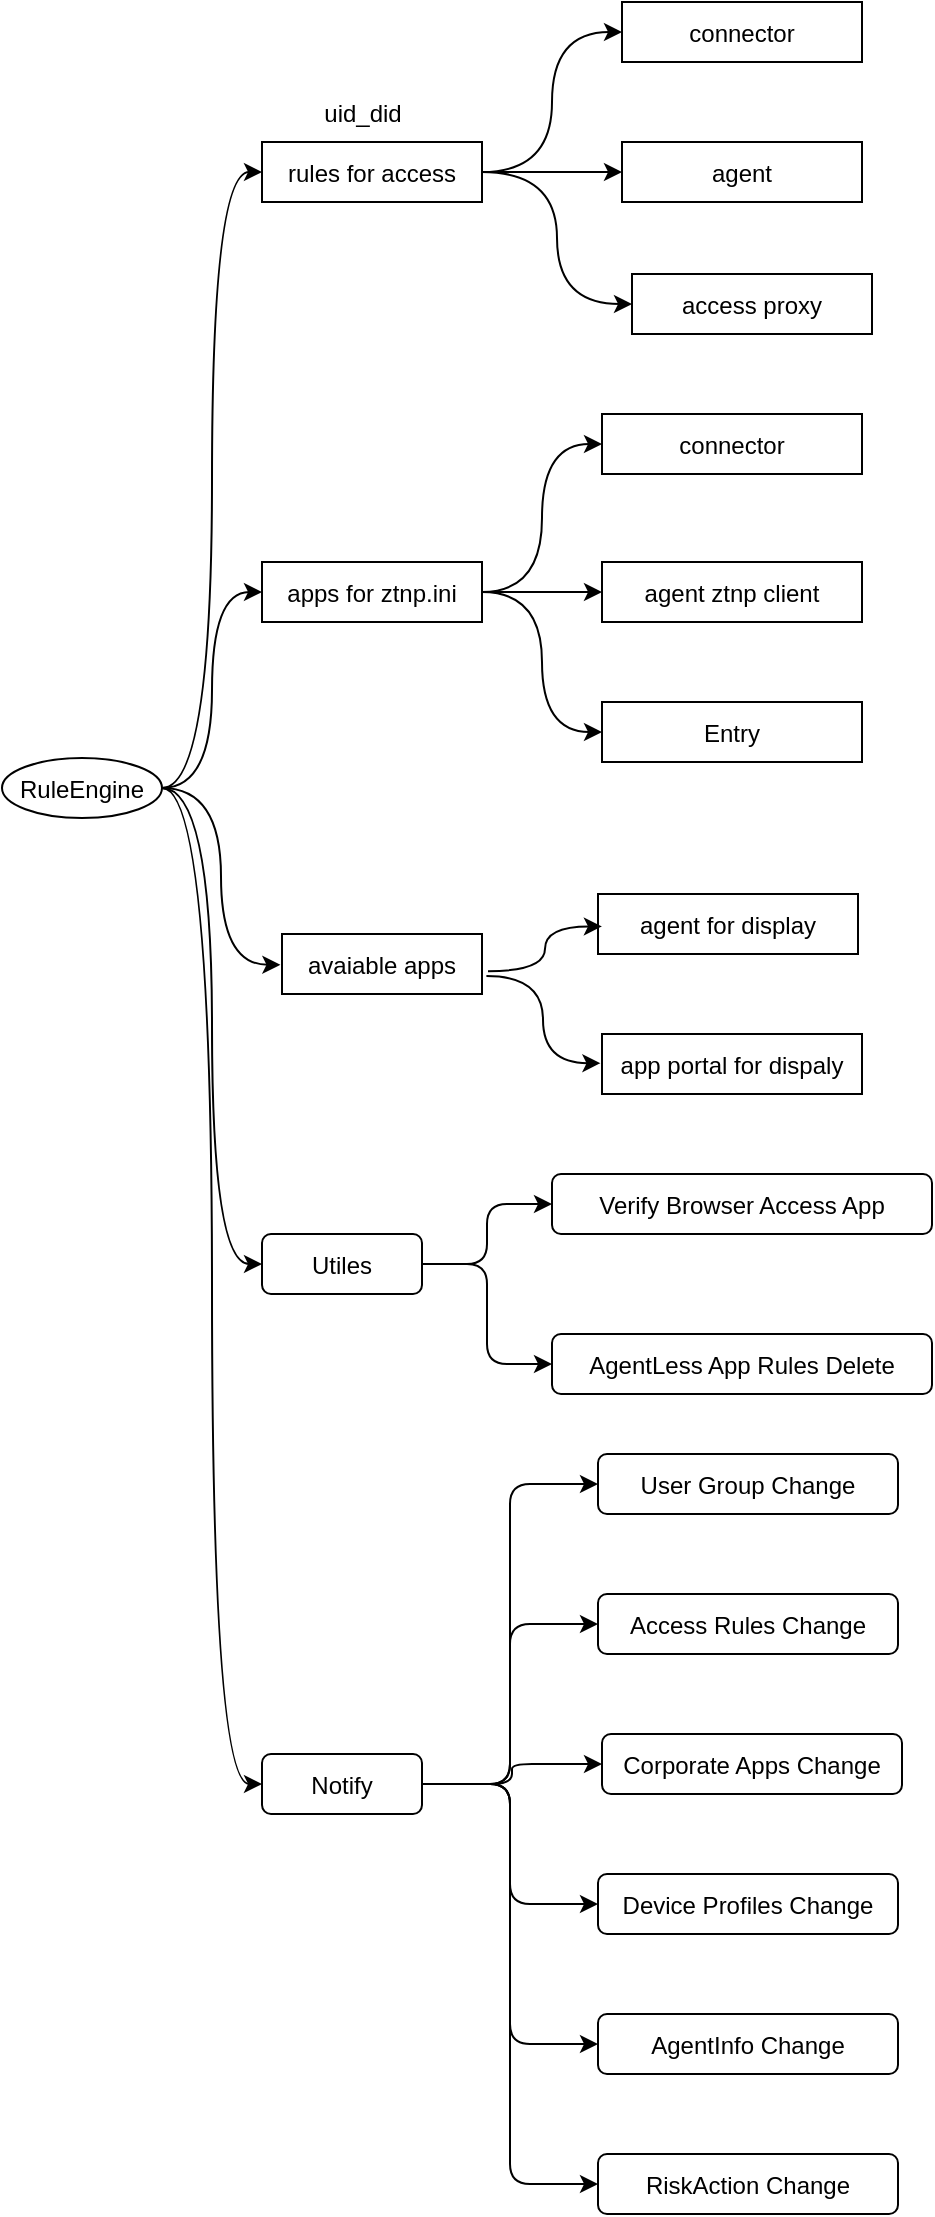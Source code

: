 <mxfile version="17.4.0" type="github">
  <diagram id="C5RBs43oDa-KdzZeNtuy" name="Page-1">
    <mxGraphModel dx="1550" dy="836" grid="1" gridSize="10" guides="1" tooltips="1" connect="1" arrows="1" fold="1" page="1" pageScale="1" pageWidth="827" pageHeight="1169" math="0" shadow="0">
      <root>
        <mxCell id="WIyWlLk6GJQsqaUBKTNV-0" />
        <mxCell id="WIyWlLk6GJQsqaUBKTNV-1" parent="WIyWlLk6GJQsqaUBKTNV-0" />
        <mxCell id="uRkIL3PPQTo-xL53cbyb-20" value="RuleEngine" style="ellipse;" vertex="1" parent="WIyWlLk6GJQsqaUBKTNV-1">
          <mxGeometry x="40" y="542" width="80" height="30" as="geometry" />
        </mxCell>
        <mxCell id="uRkIL3PPQTo-xL53cbyb-21" value="rules for access" style="" vertex="1" parent="WIyWlLk6GJQsqaUBKTNV-1">
          <mxGeometry x="170" y="234" width="110" height="30" as="geometry" />
        </mxCell>
        <mxCell id="uRkIL3PPQTo-xL53cbyb-22" value="" style="edgeStyle=elbowEdgeStyle;elbow=horizontal;curved=1;" edge="1" source="uRkIL3PPQTo-xL53cbyb-20" target="uRkIL3PPQTo-xL53cbyb-21" parent="WIyWlLk6GJQsqaUBKTNV-1">
          <mxGeometry relative="1" as="geometry" />
        </mxCell>
        <mxCell id="uRkIL3PPQTo-xL53cbyb-23" value="apps for ztnp.ini" style="" vertex="1" parent="WIyWlLk6GJQsqaUBKTNV-1">
          <mxGeometry x="170" y="444" width="110" height="30" as="geometry" />
        </mxCell>
        <mxCell id="uRkIL3PPQTo-xL53cbyb-24" value="" style="edgeStyle=elbowEdgeStyle;elbow=horizontal;curved=1;" edge="1" source="uRkIL3PPQTo-xL53cbyb-20" target="uRkIL3PPQTo-xL53cbyb-23" parent="WIyWlLk6GJQsqaUBKTNV-1">
          <mxGeometry relative="1" as="geometry" />
        </mxCell>
        <mxCell id="uRkIL3PPQTo-xL53cbyb-25" value="avaiable apps" style="" vertex="1" parent="WIyWlLk6GJQsqaUBKTNV-1">
          <mxGeometry x="180" y="630" width="100" height="30" as="geometry" />
        </mxCell>
        <mxCell id="uRkIL3PPQTo-xL53cbyb-26" value="" style="edgeStyle=elbowEdgeStyle;elbow=horizontal;curved=1;entryX=-0.008;entryY=0.513;entryDx=0;entryDy=0;entryPerimeter=0;" edge="1" source="uRkIL3PPQTo-xL53cbyb-20" target="uRkIL3PPQTo-xL53cbyb-25" parent="WIyWlLk6GJQsqaUBKTNV-1">
          <mxGeometry relative="1" as="geometry" />
        </mxCell>
        <mxCell id="uRkIL3PPQTo-xL53cbyb-27" value="connector" style="" vertex="1" parent="WIyWlLk6GJQsqaUBKTNV-1">
          <mxGeometry x="350" y="164" width="120" height="30" as="geometry" />
        </mxCell>
        <mxCell id="uRkIL3PPQTo-xL53cbyb-28" value="" style="edgeStyle=elbowEdgeStyle;elbow=horizontal;curved=1;" edge="1" source="uRkIL3PPQTo-xL53cbyb-21" target="uRkIL3PPQTo-xL53cbyb-27" parent="WIyWlLk6GJQsqaUBKTNV-1">
          <mxGeometry relative="1" as="geometry" />
        </mxCell>
        <mxCell id="uRkIL3PPQTo-xL53cbyb-29" value="agent" style="" vertex="1" parent="WIyWlLk6GJQsqaUBKTNV-1">
          <mxGeometry x="350" y="234" width="120" height="30" as="geometry" />
        </mxCell>
        <mxCell id="uRkIL3PPQTo-xL53cbyb-30" value="" style="edgeStyle=elbowEdgeStyle;elbow=horizontal;curved=1;" edge="1" source="uRkIL3PPQTo-xL53cbyb-21" target="uRkIL3PPQTo-xL53cbyb-29" parent="WIyWlLk6GJQsqaUBKTNV-1">
          <mxGeometry relative="1" as="geometry" />
        </mxCell>
        <mxCell id="uRkIL3PPQTo-xL53cbyb-31" value="access proxy" style="" vertex="1" parent="WIyWlLk6GJQsqaUBKTNV-1">
          <mxGeometry x="355" y="300" width="120" height="30" as="geometry" />
        </mxCell>
        <mxCell id="uRkIL3PPQTo-xL53cbyb-32" value="" style="edgeStyle=elbowEdgeStyle;elbow=horizontal;curved=1;" edge="1" source="uRkIL3PPQTo-xL53cbyb-21" target="uRkIL3PPQTo-xL53cbyb-31" parent="WIyWlLk6GJQsqaUBKTNV-1">
          <mxGeometry relative="1" as="geometry" />
        </mxCell>
        <mxCell id="uRkIL3PPQTo-xL53cbyb-33" value="connector" style="" vertex="1" parent="WIyWlLk6GJQsqaUBKTNV-1">
          <mxGeometry x="340" y="370" width="130" height="30" as="geometry" />
        </mxCell>
        <mxCell id="uRkIL3PPQTo-xL53cbyb-34" value="" style="edgeStyle=elbowEdgeStyle;elbow=horizontal;curved=1;" edge="1" source="uRkIL3PPQTo-xL53cbyb-23" target="uRkIL3PPQTo-xL53cbyb-33" parent="WIyWlLk6GJQsqaUBKTNV-1">
          <mxGeometry relative="1" as="geometry" />
        </mxCell>
        <mxCell id="uRkIL3PPQTo-xL53cbyb-35" value="agent ztnp client" style="" vertex="1" parent="WIyWlLk6GJQsqaUBKTNV-1">
          <mxGeometry x="340" y="444" width="130" height="30" as="geometry" />
        </mxCell>
        <mxCell id="uRkIL3PPQTo-xL53cbyb-36" value="" style="edgeStyle=elbowEdgeStyle;elbow=horizontal;curved=1;" edge="1" source="uRkIL3PPQTo-xL53cbyb-23" target="uRkIL3PPQTo-xL53cbyb-35" parent="WIyWlLk6GJQsqaUBKTNV-1">
          <mxGeometry relative="1" as="geometry" />
        </mxCell>
        <mxCell id="uRkIL3PPQTo-xL53cbyb-37" value="Entry" style="" vertex="1" parent="WIyWlLk6GJQsqaUBKTNV-1">
          <mxGeometry x="340" y="514" width="130" height="30" as="geometry" />
        </mxCell>
        <mxCell id="uRkIL3PPQTo-xL53cbyb-38" value="" style="edgeStyle=elbowEdgeStyle;elbow=horizontal;curved=1;" edge="1" source="uRkIL3PPQTo-xL53cbyb-23" target="uRkIL3PPQTo-xL53cbyb-37" parent="WIyWlLk6GJQsqaUBKTNV-1">
          <mxGeometry relative="1" as="geometry" />
        </mxCell>
        <mxCell id="uRkIL3PPQTo-xL53cbyb-40" value="" style="edgeStyle=elbowEdgeStyle;elbow=horizontal;curved=1;entryX=0;entryY=0.5;entryDx=0;entryDy=0;" edge="1" source="uRkIL3PPQTo-xL53cbyb-20" target="uRkIL3PPQTo-xL53cbyb-99" parent="WIyWlLk6GJQsqaUBKTNV-1">
          <mxGeometry relative="1" as="geometry">
            <mxPoint x="170" y="795" as="targetPoint" />
          </mxGeometry>
        </mxCell>
        <mxCell id="uRkIL3PPQTo-xL53cbyb-42" value="" style="edgeStyle=elbowEdgeStyle;elbow=horizontal;curved=1;entryX=0;entryY=0.5;entryDx=0;entryDy=0;" edge="1" source="uRkIL3PPQTo-xL53cbyb-20" target="uRkIL3PPQTo-xL53cbyb-84" parent="WIyWlLk6GJQsqaUBKTNV-1">
          <mxGeometry relative="1" as="geometry">
            <mxPoint x="165" y="905" as="targetPoint" />
          </mxGeometry>
        </mxCell>
        <mxCell id="uRkIL3PPQTo-xL53cbyb-43" value="agent for display" style="" vertex="1" parent="WIyWlLk6GJQsqaUBKTNV-1">
          <mxGeometry x="338" y="610" width="130" height="30" as="geometry" />
        </mxCell>
        <mxCell id="uRkIL3PPQTo-xL53cbyb-44" value="" style="edgeStyle=elbowEdgeStyle;elbow=horizontal;curved=1;entryX=0.015;entryY=0.54;entryDx=0;entryDy=0;entryPerimeter=0;exitX=1.03;exitY=0.62;exitDx=0;exitDy=0;exitPerimeter=0;" edge="1" source="uRkIL3PPQTo-xL53cbyb-25" target="uRkIL3PPQTo-xL53cbyb-43" parent="WIyWlLk6GJQsqaUBKTNV-1">
          <mxGeometry relative="1" as="geometry">
            <mxPoint x="272" y="669" as="sourcePoint" />
            <mxPoint x="350" y="640" as="targetPoint" />
          </mxGeometry>
        </mxCell>
        <mxCell id="uRkIL3PPQTo-xL53cbyb-45" value="app portal for dispaly" style="" vertex="1" parent="WIyWlLk6GJQsqaUBKTNV-1">
          <mxGeometry x="340" y="680" width="130" height="30" as="geometry" />
        </mxCell>
        <mxCell id="uRkIL3PPQTo-xL53cbyb-46" value="" style="edgeStyle=elbowEdgeStyle;elbow=horizontal;curved=1;entryX=-0.006;entryY=0.487;entryDx=0;entryDy=0;entryPerimeter=0;exitX=1.022;exitY=0.7;exitDx=0;exitDy=0;exitPerimeter=0;" edge="1" source="uRkIL3PPQTo-xL53cbyb-25" target="uRkIL3PPQTo-xL53cbyb-45" parent="WIyWlLk6GJQsqaUBKTNV-1">
          <mxGeometry relative="1" as="geometry">
            <mxPoint x="272" y="669" as="sourcePoint" />
          </mxGeometry>
        </mxCell>
        <mxCell id="uRkIL3PPQTo-xL53cbyb-49" value="uid_did" style="text;html=1;align=center;verticalAlign=middle;resizable=0;points=[];autosize=1;strokeColor=none;fillColor=none;" vertex="1" parent="WIyWlLk6GJQsqaUBKTNV-1">
          <mxGeometry x="195" y="210" width="50" height="20" as="geometry" />
        </mxCell>
        <mxCell id="uRkIL3PPQTo-xL53cbyb-84" value="Notify" style="rounded=1;" vertex="1" parent="WIyWlLk6GJQsqaUBKTNV-1">
          <mxGeometry x="170" y="1040" width="80" height="30" as="geometry" />
        </mxCell>
        <mxCell id="uRkIL3PPQTo-xL53cbyb-86" value="User Group Change" style="rounded=1;" vertex="1" parent="WIyWlLk6GJQsqaUBKTNV-1">
          <mxGeometry x="338" y="890" width="150" height="30" as="geometry" />
        </mxCell>
        <mxCell id="uRkIL3PPQTo-xL53cbyb-87" value="" style="edgeStyle=elbowEdgeStyle;elbow=horizontal;" edge="1" source="uRkIL3PPQTo-xL53cbyb-84" target="uRkIL3PPQTo-xL53cbyb-86" parent="WIyWlLk6GJQsqaUBKTNV-1">
          <mxGeometry relative="1" as="geometry" />
        </mxCell>
        <mxCell id="uRkIL3PPQTo-xL53cbyb-88" value="Access Rules Change" style="rounded=1;" vertex="1" parent="WIyWlLk6GJQsqaUBKTNV-1">
          <mxGeometry x="338" y="960" width="150" height="30" as="geometry" />
        </mxCell>
        <mxCell id="uRkIL3PPQTo-xL53cbyb-89" value="" style="edgeStyle=elbowEdgeStyle;elbow=horizontal;" edge="1" source="uRkIL3PPQTo-xL53cbyb-84" target="uRkIL3PPQTo-xL53cbyb-88" parent="WIyWlLk6GJQsqaUBKTNV-1">
          <mxGeometry relative="1" as="geometry" />
        </mxCell>
        <mxCell id="uRkIL3PPQTo-xL53cbyb-90" value="Corporate Apps Change" style="rounded=1;" vertex="1" parent="WIyWlLk6GJQsqaUBKTNV-1">
          <mxGeometry x="340" y="1030" width="150" height="30" as="geometry" />
        </mxCell>
        <mxCell id="uRkIL3PPQTo-xL53cbyb-91" value="" style="edgeStyle=elbowEdgeStyle;elbow=horizontal;" edge="1" source="uRkIL3PPQTo-xL53cbyb-84" target="uRkIL3PPQTo-xL53cbyb-90" parent="WIyWlLk6GJQsqaUBKTNV-1">
          <mxGeometry relative="1" as="geometry" />
        </mxCell>
        <mxCell id="uRkIL3PPQTo-xL53cbyb-92" value="Device Profiles Change" style="rounded=1;" vertex="1" parent="WIyWlLk6GJQsqaUBKTNV-1">
          <mxGeometry x="338" y="1100" width="150" height="30" as="geometry" />
        </mxCell>
        <mxCell id="uRkIL3PPQTo-xL53cbyb-93" value="" style="edgeStyle=elbowEdgeStyle;elbow=horizontal;" edge="1" source="uRkIL3PPQTo-xL53cbyb-84" target="uRkIL3PPQTo-xL53cbyb-92" parent="WIyWlLk6GJQsqaUBKTNV-1">
          <mxGeometry relative="1" as="geometry" />
        </mxCell>
        <mxCell id="uRkIL3PPQTo-xL53cbyb-94" value="AgentInfo Change" style="rounded=1;" vertex="1" parent="WIyWlLk6GJQsqaUBKTNV-1">
          <mxGeometry x="338" y="1170" width="150" height="30" as="geometry" />
        </mxCell>
        <mxCell id="uRkIL3PPQTo-xL53cbyb-95" value="" style="edgeStyle=elbowEdgeStyle;elbow=horizontal;" edge="1" source="uRkIL3PPQTo-xL53cbyb-84" target="uRkIL3PPQTo-xL53cbyb-94" parent="WIyWlLk6GJQsqaUBKTNV-1">
          <mxGeometry relative="1" as="geometry" />
        </mxCell>
        <mxCell id="uRkIL3PPQTo-xL53cbyb-96" value="RiskAction Change" style="rounded=1;" vertex="1" parent="WIyWlLk6GJQsqaUBKTNV-1">
          <mxGeometry x="338.001" y="1240" width="150" height="30" as="geometry" />
        </mxCell>
        <mxCell id="uRkIL3PPQTo-xL53cbyb-97" value="" style="edgeStyle=elbowEdgeStyle;elbow=horizontal;" edge="1" source="uRkIL3PPQTo-xL53cbyb-84" target="uRkIL3PPQTo-xL53cbyb-96" parent="WIyWlLk6GJQsqaUBKTNV-1">
          <mxGeometry relative="1" as="geometry" />
        </mxCell>
        <mxCell id="uRkIL3PPQTo-xL53cbyb-99" value="Utiles" style="rounded=1;" vertex="1" parent="WIyWlLk6GJQsqaUBKTNV-1">
          <mxGeometry x="170" y="780" width="80" height="30" as="geometry" />
        </mxCell>
        <mxCell id="uRkIL3PPQTo-xL53cbyb-101" value="Verify Browser Access App" style="rounded=1;" vertex="1" parent="WIyWlLk6GJQsqaUBKTNV-1">
          <mxGeometry x="315" y="750" width="190" height="30" as="geometry" />
        </mxCell>
        <mxCell id="uRkIL3PPQTo-xL53cbyb-102" value="" style="edgeStyle=elbowEdgeStyle;elbow=horizontal;" edge="1" source="uRkIL3PPQTo-xL53cbyb-99" target="uRkIL3PPQTo-xL53cbyb-101" parent="WIyWlLk6GJQsqaUBKTNV-1">
          <mxGeometry relative="1" as="geometry" />
        </mxCell>
        <mxCell id="uRkIL3PPQTo-xL53cbyb-103" value="AgentLess App Rules Delete" style="rounded=1;" vertex="1" parent="WIyWlLk6GJQsqaUBKTNV-1">
          <mxGeometry x="315" y="830" width="190" height="30" as="geometry" />
        </mxCell>
        <mxCell id="uRkIL3PPQTo-xL53cbyb-104" value="" style="edgeStyle=elbowEdgeStyle;elbow=horizontal;" edge="1" source="uRkIL3PPQTo-xL53cbyb-99" target="uRkIL3PPQTo-xL53cbyb-103" parent="WIyWlLk6GJQsqaUBKTNV-1">
          <mxGeometry relative="1" as="geometry" />
        </mxCell>
      </root>
    </mxGraphModel>
  </diagram>
</mxfile>

